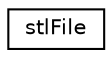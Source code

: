 digraph "Graphical Class Hierarchy"
{
 // LATEX_PDF_SIZE
  edge [fontname="Helvetica",fontsize="10",labelfontname="Helvetica",labelfontsize="10"];
  node [fontname="Helvetica",fontsize="10",shape=record];
  rankdir="LR";
  Node0 [label="stlFile",height=0.2,width=0.4,color="black", fillcolor="white", style="filled",URL="$classpFlow_1_1stlFile.html",tooltip=" "];
}
